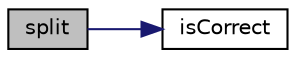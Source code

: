 digraph "split"
{
 // LATEX_PDF_SIZE
  edge [fontname="Helvetica",fontsize="10",labelfontname="Helvetica",labelfontsize="10"];
  node [fontname="Helvetica",fontsize="10",shape=record];
  rankdir="LR";
  Node1 [label="split",height=0.2,width=0.4,color="black", fillcolor="grey75", style="filled", fontcolor="black",tooltip="split the first field in 6 components of the data time. Please consider using string::substr(int,..."];
  Node1 -> Node2 [color="midnightblue",fontsize="10",style="solid",fontname="Helvetica"];
  Node2 [label="isCorrect",height=0.2,width=0.4,color="black", fillcolor="white", style="filled",URL="$DateTime_8cpp.html#a9962ec9b30855e08347df66f3fc99345",tooltip="auxiliary function to check if the date and the time are in correct format, taking into account,..."];
}
